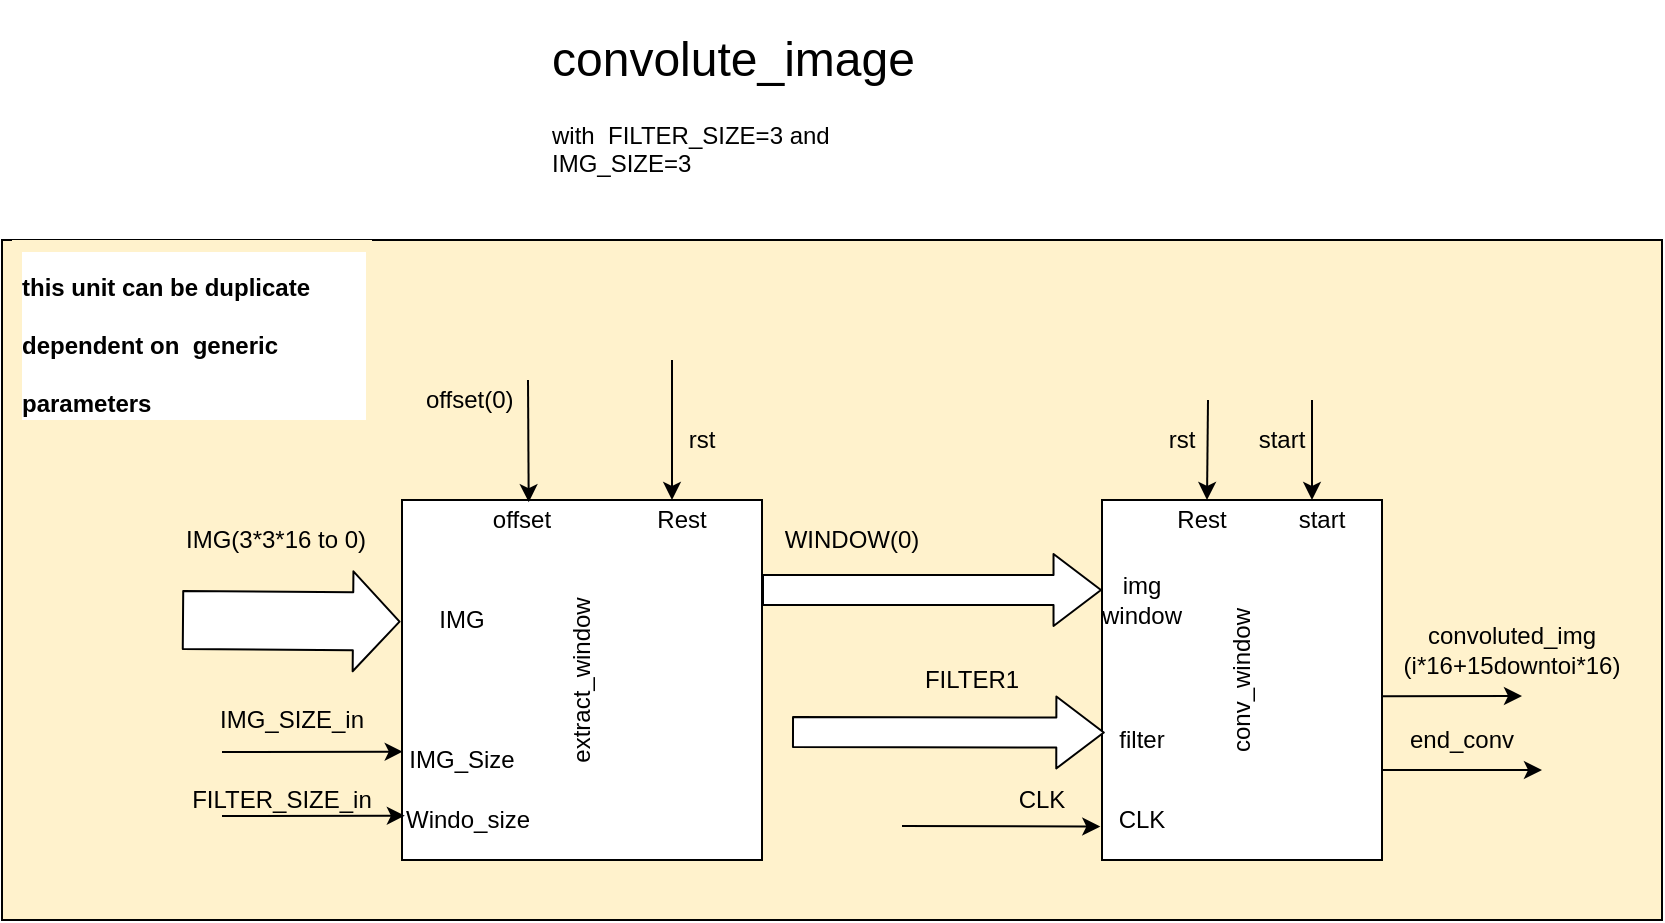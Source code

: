 <mxfile version="14.7.2" type="github">
  <diagram id="Q7b77jRgB2uKtB3-1XPE" name="Page-1">
    <mxGraphModel dx="960" dy="1593" grid="1" gridSize="10" guides="1" tooltips="1" connect="1" arrows="1" fold="1" page="1" pageScale="1" pageWidth="850" pageHeight="1100" math="0" shadow="0">
      <root>
        <mxCell id="0" />
        <mxCell id="1" parent="0" />
        <mxCell id="N8ksk5F44_cYfGmCDRu7-43" value="" style="rounded=0;whiteSpace=wrap;html=1;labelBackgroundColor=none;fillColor=#FFF2CC;" vertex="1" parent="1">
          <mxGeometry x="10" y="90" width="830" height="340" as="geometry" />
        </mxCell>
        <mxCell id="N8ksk5F44_cYfGmCDRu7-1" value="" style="whiteSpace=wrap;html=1;aspect=fixed;" vertex="1" parent="1">
          <mxGeometry x="210" y="220" width="180" height="180" as="geometry" />
        </mxCell>
        <mxCell id="N8ksk5F44_cYfGmCDRu7-2" value="&lt;h1&gt;&lt;span style=&quot;font-weight: normal&quot;&gt;convolute_image&lt;br&gt;&lt;/span&gt;&lt;/h1&gt;&lt;div&gt;&lt;font style=&quot;font-size: 12px&quot;&gt;&lt;span style=&quot;text-align: center&quot;&gt;with&amp;nbsp;&amp;nbsp;&lt;/span&gt;&lt;span style=&quot;text-align: center&quot;&gt;FILTER_SIZE=3 and IMG_SIZE=3&amp;nbsp;&lt;/span&gt;&lt;/font&gt;&lt;/div&gt;" style="text;html=1;strokeColor=none;fillColor=none;spacing=5;spacingTop=-20;whiteSpace=wrap;overflow=hidden;rounded=0;labelBackgroundColor=none;" vertex="1" parent="1">
          <mxGeometry x="280" y="-20" width="210" height="100" as="geometry" />
        </mxCell>
        <mxCell id="N8ksk5F44_cYfGmCDRu7-3" value="extract_window" style="text;html=1;strokeColor=none;fillColor=none;align=center;verticalAlign=middle;whiteSpace=wrap;rounded=0;labelBackgroundColor=none;rotation=-90;" vertex="1" parent="1">
          <mxGeometry x="280" y="300" width="40" height="20" as="geometry" />
        </mxCell>
        <mxCell id="N8ksk5F44_cYfGmCDRu7-4" value="" style="endArrow=classic;html=1;entryX=0.75;entryY=0;entryDx=0;entryDy=0;" edge="1" parent="1" target="N8ksk5F44_cYfGmCDRu7-1">
          <mxGeometry width="50" height="50" relative="1" as="geometry">
            <mxPoint x="345" y="150" as="sourcePoint" />
            <mxPoint x="340" y="150" as="targetPoint" />
          </mxGeometry>
        </mxCell>
        <mxCell id="N8ksk5F44_cYfGmCDRu7-5" value="Rest" style="text;html=1;strokeColor=none;fillColor=none;align=center;verticalAlign=middle;whiteSpace=wrap;rounded=0;labelBackgroundColor=none;" vertex="1" parent="1">
          <mxGeometry x="330" y="220" width="40" height="20" as="geometry" />
        </mxCell>
        <mxCell id="N8ksk5F44_cYfGmCDRu7-6" value="rst" style="text;html=1;strokeColor=none;fillColor=none;align=center;verticalAlign=middle;whiteSpace=wrap;rounded=0;labelBackgroundColor=none;" vertex="1" parent="1">
          <mxGeometry x="340" y="180" width="40" height="20" as="geometry" />
        </mxCell>
        <mxCell id="N8ksk5F44_cYfGmCDRu7-8" value="" style="endArrow=classic;html=1;entryX=0.352;entryY=0.006;entryDx=0;entryDy=0;entryPerimeter=0;" edge="1" parent="1" target="N8ksk5F44_cYfGmCDRu7-1">
          <mxGeometry width="50" height="50" relative="1" as="geometry">
            <mxPoint x="273" y="160" as="sourcePoint" />
            <mxPoint x="290" y="130" as="targetPoint" />
          </mxGeometry>
        </mxCell>
        <mxCell id="N8ksk5F44_cYfGmCDRu7-9" value="offset" style="text;html=1;strokeColor=none;fillColor=none;align=center;verticalAlign=middle;whiteSpace=wrap;rounded=0;labelBackgroundColor=none;" vertex="1" parent="1">
          <mxGeometry x="250" y="220" width="40" height="20" as="geometry" />
        </mxCell>
        <mxCell id="N8ksk5F44_cYfGmCDRu7-10" value="" style="endArrow=classic;html=1;entryX=0.008;entryY=0.877;entryDx=0;entryDy=0;entryPerimeter=0;" edge="1" parent="1" target="N8ksk5F44_cYfGmCDRu7-1">
          <mxGeometry width="50" height="50" relative="1" as="geometry">
            <mxPoint x="120" y="378" as="sourcePoint" />
            <mxPoint x="190" y="376" as="targetPoint" />
          </mxGeometry>
        </mxCell>
        <mxCell id="N8ksk5F44_cYfGmCDRu7-11" value="" style="endArrow=classic;html=1;entryX=0.002;entryY=0.699;entryDx=0;entryDy=0;entryPerimeter=0;" edge="1" parent="1" target="N8ksk5F44_cYfGmCDRu7-1">
          <mxGeometry width="50" height="50" relative="1" as="geometry">
            <mxPoint x="120" y="346" as="sourcePoint" />
            <mxPoint x="170" y="300" as="targetPoint" />
          </mxGeometry>
        </mxCell>
        <mxCell id="N8ksk5F44_cYfGmCDRu7-12" value="IMG_SIZE_in" style="text;html=1;strokeColor=none;fillColor=none;align=center;verticalAlign=middle;whiteSpace=wrap;rounded=0;labelBackgroundColor=none;" vertex="1" parent="1">
          <mxGeometry x="130" y="320" width="50" height="20" as="geometry" />
        </mxCell>
        <mxCell id="N8ksk5F44_cYfGmCDRu7-13" value="FILTER_SIZE_in" style="text;html=1;strokeColor=none;fillColor=none;align=center;verticalAlign=middle;whiteSpace=wrap;rounded=0;labelBackgroundColor=none;" vertex="1" parent="1">
          <mxGeometry x="130" y="360" width="40" height="20" as="geometry" />
        </mxCell>
        <mxCell id="N8ksk5F44_cYfGmCDRu7-14" value="" style="shape=flexArrow;endArrow=classic;html=1;entryX=-0.004;entryY=0.338;entryDx=0;entryDy=0;entryPerimeter=0;width=29;endSize=7.42;fillColor=#FFFFFF;" edge="1" parent="1" target="N8ksk5F44_cYfGmCDRu7-1">
          <mxGeometry width="50" height="50" relative="1" as="geometry">
            <mxPoint x="100" y="280" as="sourcePoint" />
            <mxPoint x="150" y="230" as="targetPoint" />
          </mxGeometry>
        </mxCell>
        <mxCell id="N8ksk5F44_cYfGmCDRu7-15" value="IMG(3*3*16 to 0)" style="text;html=1;strokeColor=none;fillColor=none;align=left;verticalAlign=middle;whiteSpace=wrap;rounded=0;labelBackgroundColor=none;" vertex="1" parent="1">
          <mxGeometry x="100" y="230" width="100" height="20" as="geometry" />
        </mxCell>
        <mxCell id="N8ksk5F44_cYfGmCDRu7-16" value="IMG" style="text;html=1;strokeColor=none;fillColor=none;align=center;verticalAlign=middle;whiteSpace=wrap;rounded=0;labelBackgroundColor=none;" vertex="1" parent="1">
          <mxGeometry x="220" y="270" width="40" height="20" as="geometry" />
        </mxCell>
        <mxCell id="N8ksk5F44_cYfGmCDRu7-17" value="IMG_Size" style="text;html=1;strokeColor=none;fillColor=none;align=center;verticalAlign=middle;whiteSpace=wrap;rounded=0;labelBackgroundColor=none;" vertex="1" parent="1">
          <mxGeometry x="220" y="340" width="40" height="20" as="geometry" />
        </mxCell>
        <mxCell id="N8ksk5F44_cYfGmCDRu7-18" value="Windo_size" style="text;html=1;strokeColor=none;fillColor=none;align=left;verticalAlign=middle;whiteSpace=wrap;rounded=0;labelBackgroundColor=none;" vertex="1" parent="1">
          <mxGeometry x="210" y="370" width="40" height="20" as="geometry" />
        </mxCell>
        <mxCell id="N8ksk5F44_cYfGmCDRu7-19" value="" style="shape=flexArrow;endArrow=classic;html=1;exitX=1;exitY=0.25;exitDx=0;exitDy=0;width=15;endSize=7.58;entryX=0;entryY=0.25;entryDx=0;entryDy=0;fillColor=#FFFFFF;" edge="1" parent="1" source="N8ksk5F44_cYfGmCDRu7-1" target="N8ksk5F44_cYfGmCDRu7-22">
          <mxGeometry width="50" height="50" relative="1" as="geometry">
            <mxPoint x="450" y="290" as="sourcePoint" />
            <mxPoint x="500" y="265" as="targetPoint" />
          </mxGeometry>
        </mxCell>
        <mxCell id="N8ksk5F44_cYfGmCDRu7-20" value="WINDOW(0)" style="text;html=1;strokeColor=none;fillColor=none;align=center;verticalAlign=middle;whiteSpace=wrap;rounded=0;labelBackgroundColor=none;" vertex="1" parent="1">
          <mxGeometry x="410" y="230" width="50" height="20" as="geometry" />
        </mxCell>
        <mxCell id="N8ksk5F44_cYfGmCDRu7-21" value="offset(0)" style="text;html=1;strokeColor=none;fillColor=none;align=left;verticalAlign=middle;whiteSpace=wrap;rounded=0;labelBackgroundColor=none;" vertex="1" parent="1">
          <mxGeometry x="220" y="160" width="40" height="20" as="geometry" />
        </mxCell>
        <mxCell id="N8ksk5F44_cYfGmCDRu7-22" value="" style="rounded=0;whiteSpace=wrap;html=1;labelBackgroundColor=none;" vertex="1" parent="1">
          <mxGeometry x="560" y="220" width="140" height="180" as="geometry" />
        </mxCell>
        <mxCell id="N8ksk5F44_cYfGmCDRu7-23" value="" style="endArrow=classic;html=1;entryX=0.375;entryY=0;entryDx=0;entryDy=0;entryPerimeter=0;" edge="1" parent="1" target="N8ksk5F44_cYfGmCDRu7-22">
          <mxGeometry width="50" height="50" relative="1" as="geometry">
            <mxPoint x="613" y="170" as="sourcePoint" />
            <mxPoint x="610" y="200" as="targetPoint" />
          </mxGeometry>
        </mxCell>
        <mxCell id="N8ksk5F44_cYfGmCDRu7-24" value="" style="shape=flexArrow;endArrow=classic;html=1;width=15;endSize=7.58;entryX=0.01;entryY=0.646;entryDx=0;entryDy=0;entryPerimeter=0;fillColor=#FFFFFF;" edge="1" parent="1" target="N8ksk5F44_cYfGmCDRu7-22">
          <mxGeometry width="50" height="50" relative="1" as="geometry">
            <mxPoint x="405" y="336" as="sourcePoint" />
            <mxPoint x="555" y="330" as="targetPoint" />
          </mxGeometry>
        </mxCell>
        <mxCell id="N8ksk5F44_cYfGmCDRu7-25" value="FILTER1" style="text;html=1;strokeColor=none;fillColor=none;align=center;verticalAlign=middle;whiteSpace=wrap;rounded=0;labelBackgroundColor=none;" vertex="1" parent="1">
          <mxGeometry x="470" y="300" width="50" height="20" as="geometry" />
        </mxCell>
        <mxCell id="N8ksk5F44_cYfGmCDRu7-27" value="img&lt;br&gt;window" style="text;html=1;strokeColor=none;fillColor=none;align=center;verticalAlign=middle;whiteSpace=wrap;rounded=0;labelBackgroundColor=none;" vertex="1" parent="1">
          <mxGeometry x="560" y="260" width="40" height="20" as="geometry" />
        </mxCell>
        <mxCell id="N8ksk5F44_cYfGmCDRu7-28" value="filter" style="text;html=1;strokeColor=none;fillColor=none;align=center;verticalAlign=middle;whiteSpace=wrap;rounded=0;labelBackgroundColor=none;" vertex="1" parent="1">
          <mxGeometry x="560" y="330" width="40" height="20" as="geometry" />
        </mxCell>
        <mxCell id="N8ksk5F44_cYfGmCDRu7-29" value="conv_window" style="text;html=1;strokeColor=none;fillColor=none;align=center;verticalAlign=middle;whiteSpace=wrap;rounded=0;labelBackgroundColor=none;rotation=-90;" vertex="1" parent="1">
          <mxGeometry x="610" y="300" width="40" height="20" as="geometry" />
        </mxCell>
        <mxCell id="N8ksk5F44_cYfGmCDRu7-30" value="" style="endArrow=classic;html=1;entryX=-0.006;entryY=0.907;entryDx=0;entryDy=0;entryPerimeter=0;" edge="1" parent="1" target="N8ksk5F44_cYfGmCDRu7-22">
          <mxGeometry width="50" height="50" relative="1" as="geometry">
            <mxPoint x="460" y="383" as="sourcePoint" />
            <mxPoint x="510" y="360" as="targetPoint" />
          </mxGeometry>
        </mxCell>
        <mxCell id="N8ksk5F44_cYfGmCDRu7-31" value="CLK" style="text;html=1;strokeColor=none;fillColor=none;align=center;verticalAlign=middle;whiteSpace=wrap;rounded=0;labelBackgroundColor=none;" vertex="1" parent="1">
          <mxGeometry x="510" y="360" width="40" height="20" as="geometry" />
        </mxCell>
        <mxCell id="N8ksk5F44_cYfGmCDRu7-32" value="CLK" style="text;html=1;strokeColor=none;fillColor=none;align=center;verticalAlign=middle;whiteSpace=wrap;rounded=0;labelBackgroundColor=none;" vertex="1" parent="1">
          <mxGeometry x="560" y="370" width="40" height="20" as="geometry" />
        </mxCell>
        <mxCell id="N8ksk5F44_cYfGmCDRu7-34" value="" style="endArrow=classic;html=1;exitX=1;exitY=0.545;exitDx=0;exitDy=0;exitPerimeter=0;" edge="1" parent="1" source="N8ksk5F44_cYfGmCDRu7-22">
          <mxGeometry width="50" height="50" relative="1" as="geometry">
            <mxPoint x="710" y="330" as="sourcePoint" />
            <mxPoint x="770" y="318" as="targetPoint" />
          </mxGeometry>
        </mxCell>
        <mxCell id="N8ksk5F44_cYfGmCDRu7-35" value="convoluted_img&lt;br&gt;(i*16+15downtoi*16)" style="text;html=1;strokeColor=none;fillColor=none;align=center;verticalAlign=middle;whiteSpace=wrap;rounded=0;labelBackgroundColor=none;" vertex="1" parent="1">
          <mxGeometry x="720" y="280" width="90" height="30" as="geometry" />
        </mxCell>
        <mxCell id="N8ksk5F44_cYfGmCDRu7-36" value="" style="endArrow=classic;html=1;exitX=1;exitY=0.75;exitDx=0;exitDy=0;" edge="1" parent="1" source="N8ksk5F44_cYfGmCDRu7-22">
          <mxGeometry width="50" height="50" relative="1" as="geometry">
            <mxPoint x="730" y="400" as="sourcePoint" />
            <mxPoint x="780" y="355" as="targetPoint" />
          </mxGeometry>
        </mxCell>
        <mxCell id="N8ksk5F44_cYfGmCDRu7-37" value="end_conv" style="text;html=1;strokeColor=none;fillColor=none;align=center;verticalAlign=middle;whiteSpace=wrap;rounded=0;labelBackgroundColor=none;" vertex="1" parent="1">
          <mxGeometry x="720" y="330" width="40" height="20" as="geometry" />
        </mxCell>
        <mxCell id="N8ksk5F44_cYfGmCDRu7-38" value="" style="endArrow=classic;html=1;entryX=0.75;entryY=0;entryDx=0;entryDy=0;" edge="1" parent="1" target="N8ksk5F44_cYfGmCDRu7-22">
          <mxGeometry width="50" height="50" relative="1" as="geometry">
            <mxPoint x="665" y="170" as="sourcePoint" />
            <mxPoint x="660" y="199" as="targetPoint" />
          </mxGeometry>
        </mxCell>
        <mxCell id="N8ksk5F44_cYfGmCDRu7-39" value="rst" style="text;html=1;strokeColor=none;fillColor=none;align=center;verticalAlign=middle;whiteSpace=wrap;rounded=0;labelBackgroundColor=none;" vertex="1" parent="1">
          <mxGeometry x="580" y="180" width="40" height="20" as="geometry" />
        </mxCell>
        <mxCell id="N8ksk5F44_cYfGmCDRu7-40" value="start" style="text;html=1;strokeColor=none;fillColor=none;align=center;verticalAlign=middle;whiteSpace=wrap;rounded=0;labelBackgroundColor=none;" vertex="1" parent="1">
          <mxGeometry x="630" y="180" width="40" height="20" as="geometry" />
        </mxCell>
        <mxCell id="N8ksk5F44_cYfGmCDRu7-41" value="start" style="text;html=1;strokeColor=none;fillColor=none;align=center;verticalAlign=middle;whiteSpace=wrap;rounded=0;labelBackgroundColor=none;" vertex="1" parent="1">
          <mxGeometry x="650" y="220" width="40" height="20" as="geometry" />
        </mxCell>
        <mxCell id="N8ksk5F44_cYfGmCDRu7-42" value="Rest" style="text;html=1;strokeColor=none;fillColor=none;align=center;verticalAlign=middle;whiteSpace=wrap;rounded=0;labelBackgroundColor=none;" vertex="1" parent="1">
          <mxGeometry x="590" y="220" width="40" height="20" as="geometry" />
        </mxCell>
        <mxCell id="N8ksk5F44_cYfGmCDRu7-46" value="&lt;h1 style=&quot;background-color: rgb(255 , 255 , 255)&quot;&gt;&lt;font style=&quot;font-size: 12px&quot;&gt;this unit can be duplicate dependent on&amp;nbsp; generic parameters&amp;nbsp;&lt;/font&gt;&lt;/h1&gt;" style="text;html=1;strokeColor=none;fillColor=#FFF2CC;spacing=5;spacingTop=-20;whiteSpace=wrap;overflow=hidden;rounded=0;labelBackgroundColor=none;" vertex="1" parent="1">
          <mxGeometry x="15" y="90" width="180" height="90" as="geometry" />
        </mxCell>
      </root>
    </mxGraphModel>
  </diagram>
</mxfile>
